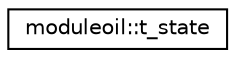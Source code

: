 digraph "Graphical Class Hierarchy"
{
 // LATEX_PDF_SIZE
  edge [fontname="Helvetica",fontsize="10",labelfontname="Helvetica",labelfontsize="10"];
  node [fontname="Helvetica",fontsize="10",shape=record];
  rankdir="LR";
  Node0 [label="moduleoil::t_state",height=0.2,width=0.4,color="black", fillcolor="white", style="filled",URL="$structmoduleoil_1_1t__state.html",tooltip=" "];
}
